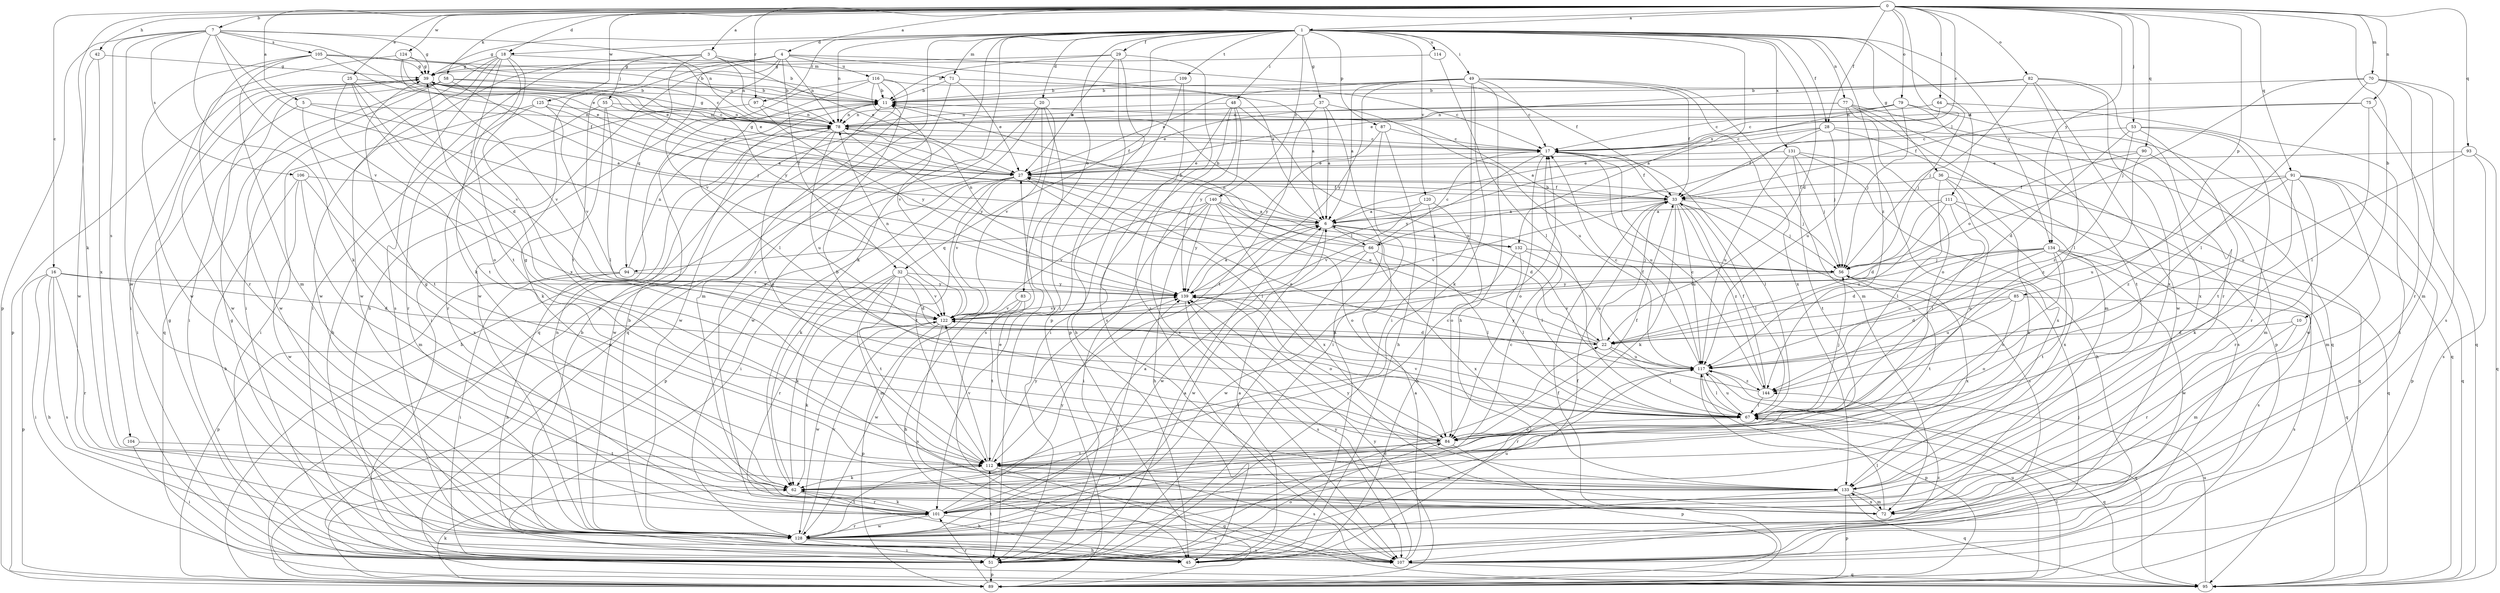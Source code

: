 strict digraph  {
0;
1;
3;
4;
5;
6;
7;
10;
11;
16;
17;
18;
20;
22;
25;
27;
28;
29;
32;
33;
36;
37;
39;
42;
45;
48;
49;
51;
53;
55;
56;
58;
62;
64;
66;
67;
70;
71;
72;
75;
77;
78;
79;
82;
83;
84;
85;
87;
89;
90;
91;
93;
94;
95;
97;
101;
104;
105;
106;
107;
109;
111;
112;
114;
116;
117;
120;
122;
124;
125;
128;
131;
132;
133;
134;
139;
140;
144;
0 -> 1  [label=a];
0 -> 3  [label=a];
0 -> 4  [label=a];
0 -> 5  [label=a];
0 -> 7  [label=b];
0 -> 10  [label=b];
0 -> 16  [label=c];
0 -> 17  [label=c];
0 -> 18  [label=d];
0 -> 25  [label=e];
0 -> 28  [label=f];
0 -> 42  [label=h];
0 -> 53  [label=j];
0 -> 58  [label=k];
0 -> 62  [label=k];
0 -> 64  [label=l];
0 -> 66  [label=l];
0 -> 70  [label=m];
0 -> 75  [label=n];
0 -> 79  [label=o];
0 -> 82  [label=o];
0 -> 85  [label=p];
0 -> 90  [label=q];
0 -> 91  [label=q];
0 -> 93  [label=q];
0 -> 97  [label=r];
0 -> 124  [label=w];
0 -> 125  [label=w];
0 -> 134  [label=y];
1 -> 18  [label=d];
1 -> 20  [label=d];
1 -> 22  [label=d];
1 -> 28  [label=f];
1 -> 29  [label=f];
1 -> 32  [label=f];
1 -> 36  [label=g];
1 -> 37  [label=g];
1 -> 39  [label=g];
1 -> 48  [label=i];
1 -> 49  [label=i];
1 -> 62  [label=k];
1 -> 71  [label=m];
1 -> 77  [label=n];
1 -> 78  [label=n];
1 -> 83  [label=o];
1 -> 87  [label=p];
1 -> 89  [label=p];
1 -> 97  [label=r];
1 -> 101  [label=r];
1 -> 109  [label=t];
1 -> 111  [label=t];
1 -> 114  [label=u];
1 -> 120  [label=v];
1 -> 131  [label=x];
1 -> 132  [label=x];
1 -> 134  [label=y];
1 -> 140  [label=z];
1 -> 144  [label=z];
3 -> 27  [label=e];
3 -> 55  [label=j];
3 -> 71  [label=m];
3 -> 78  [label=n];
3 -> 94  [label=q];
3 -> 128  [label=w];
4 -> 6  [label=a];
4 -> 32  [label=f];
4 -> 33  [label=f];
4 -> 45  [label=h];
4 -> 51  [label=i];
4 -> 78  [label=n];
4 -> 112  [label=t];
4 -> 116  [label=u];
4 -> 122  [label=v];
4 -> 128  [label=w];
4 -> 139  [label=y];
5 -> 6  [label=a];
5 -> 51  [label=i];
5 -> 78  [label=n];
5 -> 112  [label=t];
6 -> 11  [label=b];
6 -> 66  [label=l];
6 -> 67  [label=l];
6 -> 94  [label=q];
6 -> 128  [label=w];
6 -> 132  [label=x];
7 -> 27  [label=e];
7 -> 39  [label=g];
7 -> 56  [label=j];
7 -> 62  [label=k];
7 -> 78  [label=n];
7 -> 89  [label=p];
7 -> 104  [label=s];
7 -> 105  [label=s];
7 -> 106  [label=s];
7 -> 122  [label=v];
7 -> 128  [label=w];
10 -> 22  [label=d];
10 -> 72  [label=m];
10 -> 101  [label=r];
11 -> 78  [label=n];
11 -> 128  [label=w];
16 -> 22  [label=d];
16 -> 45  [label=h];
16 -> 51  [label=i];
16 -> 89  [label=p];
16 -> 101  [label=r];
16 -> 107  [label=s];
16 -> 139  [label=y];
17 -> 27  [label=e];
17 -> 33  [label=f];
17 -> 67  [label=l];
17 -> 84  [label=o];
17 -> 117  [label=u];
17 -> 139  [label=y];
18 -> 39  [label=g];
18 -> 51  [label=i];
18 -> 62  [label=k];
18 -> 78  [label=n];
18 -> 107  [label=s];
18 -> 112  [label=t];
18 -> 128  [label=w];
18 -> 133  [label=x];
20 -> 78  [label=n];
20 -> 89  [label=p];
20 -> 101  [label=r];
20 -> 107  [label=s];
20 -> 122  [label=v];
20 -> 128  [label=w];
22 -> 27  [label=e];
22 -> 33  [label=f];
22 -> 67  [label=l];
22 -> 117  [label=u];
22 -> 139  [label=y];
25 -> 11  [label=b];
25 -> 22  [label=d];
25 -> 84  [label=o];
25 -> 112  [label=t];
25 -> 122  [label=v];
27 -> 33  [label=f];
27 -> 39  [label=g];
27 -> 51  [label=i];
27 -> 56  [label=j];
27 -> 62  [label=k];
27 -> 67  [label=l];
27 -> 89  [label=p];
27 -> 112  [label=t];
27 -> 122  [label=v];
28 -> 6  [label=a];
28 -> 17  [label=c];
28 -> 33  [label=f];
28 -> 56  [label=j];
28 -> 95  [label=q];
28 -> 107  [label=s];
29 -> 11  [label=b];
29 -> 27  [label=e];
29 -> 39  [label=g];
29 -> 51  [label=i];
29 -> 89  [label=p];
29 -> 107  [label=s];
32 -> 22  [label=d];
32 -> 62  [label=k];
32 -> 72  [label=m];
32 -> 101  [label=r];
32 -> 112  [label=t];
32 -> 122  [label=v];
32 -> 139  [label=y];
33 -> 6  [label=a];
33 -> 56  [label=j];
33 -> 62  [label=k];
33 -> 67  [label=l];
33 -> 107  [label=s];
33 -> 117  [label=u];
33 -> 122  [label=v];
33 -> 144  [label=z];
36 -> 33  [label=f];
36 -> 62  [label=k];
36 -> 67  [label=l];
36 -> 84  [label=o];
36 -> 95  [label=q];
37 -> 6  [label=a];
37 -> 45  [label=h];
37 -> 78  [label=n];
37 -> 112  [label=t];
37 -> 117  [label=u];
39 -> 11  [label=b];
39 -> 27  [label=e];
39 -> 89  [label=p];
39 -> 122  [label=v];
39 -> 128  [label=w];
42 -> 39  [label=g];
42 -> 128  [label=w];
42 -> 133  [label=x];
45 -> 6  [label=a];
45 -> 11  [label=b];
45 -> 144  [label=z];
48 -> 45  [label=h];
48 -> 51  [label=i];
48 -> 78  [label=n];
48 -> 107  [label=s];
48 -> 117  [label=u];
48 -> 139  [label=y];
49 -> 6  [label=a];
49 -> 11  [label=b];
49 -> 17  [label=c];
49 -> 27  [label=e];
49 -> 33  [label=f];
49 -> 45  [label=h];
49 -> 51  [label=i];
49 -> 62  [label=k];
49 -> 72  [label=m];
49 -> 133  [label=x];
49 -> 139  [label=y];
51 -> 6  [label=a];
51 -> 22  [label=d];
51 -> 33  [label=f];
51 -> 39  [label=g];
51 -> 84  [label=o];
51 -> 89  [label=p];
51 -> 112  [label=t];
51 -> 139  [label=y];
53 -> 17  [label=c];
53 -> 22  [label=d];
53 -> 101  [label=r];
53 -> 112  [label=t];
53 -> 128  [label=w];
53 -> 144  [label=z];
55 -> 27  [label=e];
55 -> 62  [label=k];
55 -> 67  [label=l];
55 -> 78  [label=n];
55 -> 101  [label=r];
56 -> 11  [label=b];
56 -> 112  [label=t];
56 -> 133  [label=x];
56 -> 139  [label=y];
58 -> 11  [label=b];
58 -> 17  [label=c];
58 -> 51  [label=i];
58 -> 56  [label=j];
58 -> 95  [label=q];
58 -> 128  [label=w];
62 -> 17  [label=c];
62 -> 39  [label=g];
62 -> 45  [label=h];
62 -> 101  [label=r];
64 -> 17  [label=c];
64 -> 51  [label=i];
64 -> 56  [label=j];
64 -> 78  [label=n];
66 -> 11  [label=b];
66 -> 17  [label=c];
66 -> 51  [label=i];
66 -> 67  [label=l];
66 -> 78  [label=n];
66 -> 128  [label=w];
66 -> 133  [label=x];
67 -> 56  [label=j];
67 -> 84  [label=o];
67 -> 95  [label=q];
67 -> 117  [label=u];
67 -> 122  [label=v];
70 -> 11  [label=b];
70 -> 56  [label=j];
70 -> 67  [label=l];
70 -> 72  [label=m];
70 -> 101  [label=r];
70 -> 107  [label=s];
71 -> 6  [label=a];
71 -> 11  [label=b];
71 -> 27  [label=e];
71 -> 95  [label=q];
72 -> 27  [label=e];
72 -> 67  [label=l];
72 -> 133  [label=x];
75 -> 33  [label=f];
75 -> 67  [label=l];
75 -> 78  [label=n];
75 -> 95  [label=q];
77 -> 27  [label=e];
77 -> 72  [label=m];
77 -> 78  [label=n];
77 -> 84  [label=o];
77 -> 89  [label=p];
77 -> 95  [label=q];
77 -> 117  [label=u];
78 -> 17  [label=c];
78 -> 39  [label=g];
78 -> 84  [label=o];
78 -> 117  [label=u];
78 -> 128  [label=w];
78 -> 139  [label=y];
79 -> 6  [label=a];
79 -> 17  [label=c];
79 -> 56  [label=j];
79 -> 78  [label=n];
79 -> 112  [label=t];
79 -> 133  [label=x];
82 -> 11  [label=b];
82 -> 27  [label=e];
82 -> 56  [label=j];
82 -> 67  [label=l];
82 -> 101  [label=r];
82 -> 128  [label=w];
82 -> 133  [label=x];
83 -> 45  [label=h];
83 -> 112  [label=t];
83 -> 122  [label=v];
83 -> 128  [label=w];
84 -> 11  [label=b];
84 -> 33  [label=f];
84 -> 39  [label=g];
84 -> 89  [label=p];
84 -> 101  [label=r];
84 -> 112  [label=t];
85 -> 22  [label=d];
85 -> 84  [label=o];
85 -> 107  [label=s];
85 -> 117  [label=u];
85 -> 122  [label=v];
87 -> 17  [label=c];
87 -> 45  [label=h];
87 -> 51  [label=i];
87 -> 139  [label=y];
89 -> 11  [label=b];
89 -> 33  [label=f];
89 -> 62  [label=k];
89 -> 67  [label=l];
89 -> 101  [label=r];
89 -> 117  [label=u];
89 -> 139  [label=y];
90 -> 27  [label=e];
90 -> 72  [label=m];
90 -> 144  [label=z];
90 -> 139  [label=o];
91 -> 33  [label=f];
91 -> 62  [label=k];
91 -> 72  [label=m];
91 -> 89  [label=p];
91 -> 95  [label=q];
91 -> 101  [label=r];
91 -> 117  [label=u];
91 -> 144  [label=z];
93 -> 27  [label=e];
93 -> 95  [label=q];
93 -> 107  [label=s];
93 -> 117  [label=u];
94 -> 45  [label=h];
94 -> 51  [label=i];
94 -> 78  [label=n];
94 -> 89  [label=p];
94 -> 139  [label=y];
95 -> 117  [label=u];
97 -> 45  [label=h];
97 -> 78  [label=n];
97 -> 139  [label=y];
101 -> 6  [label=a];
101 -> 62  [label=k];
101 -> 107  [label=s];
101 -> 128  [label=w];
101 -> 139  [label=y];
104 -> 51  [label=i];
104 -> 112  [label=t];
105 -> 11  [label=b];
105 -> 17  [label=c];
105 -> 27  [label=e];
105 -> 39  [label=g];
105 -> 72  [label=m];
105 -> 101  [label=r];
105 -> 128  [label=w];
106 -> 33  [label=f];
106 -> 45  [label=h];
106 -> 72  [label=m];
106 -> 128  [label=w];
106 -> 133  [label=x];
107 -> 6  [label=a];
107 -> 39  [label=g];
107 -> 56  [label=j];
107 -> 95  [label=q];
107 -> 139  [label=y];
109 -> 11  [label=b];
109 -> 89  [label=p];
109 -> 107  [label=s];
111 -> 6  [label=a];
111 -> 22  [label=d];
111 -> 67  [label=l];
111 -> 95  [label=q];
111 -> 117  [label=u];
111 -> 133  [label=x];
112 -> 62  [label=k];
112 -> 95  [label=q];
112 -> 107  [label=s];
112 -> 122  [label=v];
112 -> 133  [label=x];
112 -> 139  [label=y];
114 -> 39  [label=g];
114 -> 67  [label=l];
116 -> 11  [label=b];
116 -> 17  [label=c];
116 -> 51  [label=i];
116 -> 67  [label=l];
116 -> 72  [label=m];
116 -> 95  [label=q];
116 -> 122  [label=v];
117 -> 17  [label=c];
117 -> 67  [label=l];
117 -> 89  [label=p];
117 -> 95  [label=q];
117 -> 101  [label=r];
117 -> 144  [label=z];
120 -> 6  [label=a];
120 -> 45  [label=h];
120 -> 84  [label=o];
120 -> 122  [label=v];
122 -> 22  [label=d];
122 -> 62  [label=k];
122 -> 78  [label=n];
122 -> 89  [label=p];
122 -> 107  [label=s];
122 -> 128  [label=w];
124 -> 11  [label=b];
124 -> 27  [label=e];
124 -> 33  [label=f];
124 -> 39  [label=g];
124 -> 51  [label=i];
125 -> 6  [label=a];
125 -> 51  [label=i];
125 -> 78  [label=n];
125 -> 101  [label=r];
125 -> 122  [label=v];
128 -> 11  [label=b];
128 -> 17  [label=c];
128 -> 45  [label=h];
128 -> 51  [label=i];
128 -> 78  [label=n];
128 -> 101  [label=r];
128 -> 107  [label=s];
128 -> 112  [label=t];
128 -> 117  [label=u];
128 -> 122  [label=v];
131 -> 27  [label=e];
131 -> 45  [label=h];
131 -> 56  [label=j];
131 -> 112  [label=t];
131 -> 117  [label=u];
131 -> 133  [label=x];
132 -> 56  [label=j];
132 -> 67  [label=l];
132 -> 78  [label=n];
132 -> 117  [label=u];
132 -> 128  [label=w];
133 -> 51  [label=i];
133 -> 72  [label=m];
133 -> 89  [label=p];
133 -> 95  [label=q];
133 -> 139  [label=y];
134 -> 22  [label=d];
134 -> 56  [label=j];
134 -> 84  [label=o];
134 -> 95  [label=q];
134 -> 107  [label=s];
134 -> 112  [label=t];
134 -> 117  [label=u];
134 -> 122  [label=v];
134 -> 128  [label=w];
139 -> 6  [label=a];
139 -> 84  [label=o];
139 -> 107  [label=s];
139 -> 122  [label=v];
140 -> 6  [label=a];
140 -> 22  [label=d];
140 -> 45  [label=h];
140 -> 51  [label=i];
140 -> 84  [label=o];
140 -> 122  [label=v];
140 -> 133  [label=x];
140 -> 139  [label=y];
144 -> 17  [label=c];
144 -> 27  [label=e];
144 -> 33  [label=f];
144 -> 67  [label=l];
}
